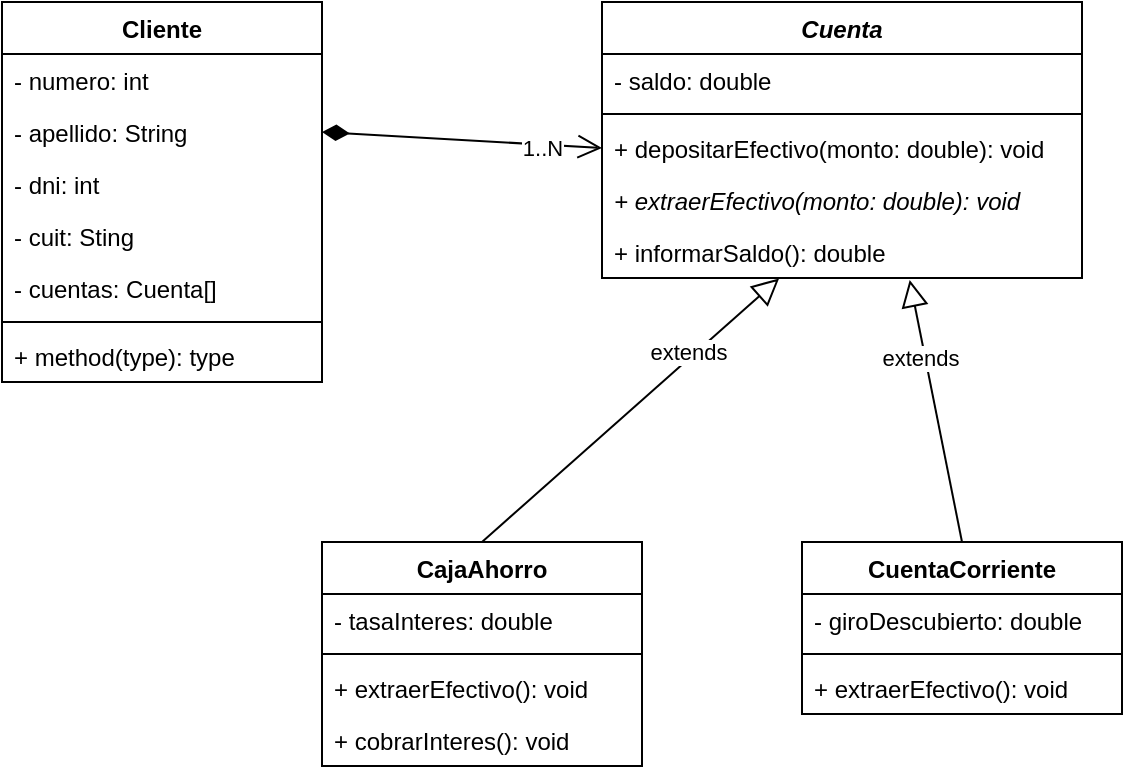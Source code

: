 <mxfile version="20.3.0" type="device"><diagram id="4ML2RmVjK2fTY4URIyCS" name="Página-1"><mxGraphModel dx="682" dy="448" grid="1" gridSize="10" guides="1" tooltips="1" connect="1" arrows="1" fold="1" page="1" pageScale="1" pageWidth="827" pageHeight="1169" math="0" shadow="0"><root><mxCell id="0"/><mxCell id="1" parent="0"/><mxCell id="ohDMCTJofsZu4fg6wt8V-1" value="Cliente" style="swimlane;fontStyle=1;align=center;verticalAlign=top;childLayout=stackLayout;horizontal=1;startSize=26;horizontalStack=0;resizeParent=1;resizeParentMax=0;resizeLast=0;collapsible=1;marginBottom=0;" parent="1" vertex="1"><mxGeometry x="20" y="30" width="160" height="190" as="geometry"/></mxCell><mxCell id="ohDMCTJofsZu4fg6wt8V-2" value="- numero: int" style="text;strokeColor=none;fillColor=none;align=left;verticalAlign=top;spacingLeft=4;spacingRight=4;overflow=hidden;rotatable=0;points=[[0,0.5],[1,0.5]];portConstraint=eastwest;" parent="ohDMCTJofsZu4fg6wt8V-1" vertex="1"><mxGeometry y="26" width="160" height="26" as="geometry"/></mxCell><mxCell id="ohDMCTJofsZu4fg6wt8V-9" value="- apellido: String" style="text;strokeColor=none;fillColor=none;align=left;verticalAlign=top;spacingLeft=4;spacingRight=4;overflow=hidden;rotatable=0;points=[[0,0.5],[1,0.5]];portConstraint=eastwest;" parent="ohDMCTJofsZu4fg6wt8V-1" vertex="1"><mxGeometry y="52" width="160" height="26" as="geometry"/></mxCell><mxCell id="ohDMCTJofsZu4fg6wt8V-10" value="- dni: int" style="text;strokeColor=none;fillColor=none;align=left;verticalAlign=top;spacingLeft=4;spacingRight=4;overflow=hidden;rotatable=0;points=[[0,0.5],[1,0.5]];portConstraint=eastwest;" parent="ohDMCTJofsZu4fg6wt8V-1" vertex="1"><mxGeometry y="78" width="160" height="26" as="geometry"/></mxCell><mxCell id="ohDMCTJofsZu4fg6wt8V-11" value="- cuit: Sting" style="text;strokeColor=none;fillColor=none;align=left;verticalAlign=top;spacingLeft=4;spacingRight=4;overflow=hidden;rotatable=0;points=[[0,0.5],[1,0.5]];portConstraint=eastwest;" parent="ohDMCTJofsZu4fg6wt8V-1" vertex="1"><mxGeometry y="104" width="160" height="26" as="geometry"/></mxCell><mxCell id="ohDMCTJofsZu4fg6wt8V-25" value="- cuentas: Cuenta[]" style="text;strokeColor=none;fillColor=none;align=left;verticalAlign=top;spacingLeft=4;spacingRight=4;overflow=hidden;rotatable=0;points=[[0,0.5],[1,0.5]];portConstraint=eastwest;" parent="ohDMCTJofsZu4fg6wt8V-1" vertex="1"><mxGeometry y="130" width="160" height="26" as="geometry"/></mxCell><mxCell id="ohDMCTJofsZu4fg6wt8V-3" value="" style="line;strokeWidth=1;fillColor=none;align=left;verticalAlign=middle;spacingTop=-1;spacingLeft=3;spacingRight=3;rotatable=0;labelPosition=right;points=[];portConstraint=eastwest;strokeColor=inherit;" parent="ohDMCTJofsZu4fg6wt8V-1" vertex="1"><mxGeometry y="156" width="160" height="8" as="geometry"/></mxCell><mxCell id="ohDMCTJofsZu4fg6wt8V-4" value="+ method(type): type" style="text;strokeColor=none;fillColor=none;align=left;verticalAlign=top;spacingLeft=4;spacingRight=4;overflow=hidden;rotatable=0;points=[[0,0.5],[1,0.5]];portConstraint=eastwest;" parent="ohDMCTJofsZu4fg6wt8V-1" vertex="1"><mxGeometry y="164" width="160" height="26" as="geometry"/></mxCell><mxCell id="ohDMCTJofsZu4fg6wt8V-5" value="Cuenta" style="swimlane;fontStyle=3;align=center;verticalAlign=top;childLayout=stackLayout;horizontal=1;startSize=26;horizontalStack=0;resizeParent=1;resizeParentMax=0;resizeLast=0;collapsible=1;marginBottom=0;" parent="1" vertex="1"><mxGeometry x="320" y="30" width="240" height="138" as="geometry"/></mxCell><mxCell id="ohDMCTJofsZu4fg6wt8V-6" value="- saldo: double" style="text;strokeColor=none;fillColor=none;align=left;verticalAlign=top;spacingLeft=4;spacingRight=4;overflow=hidden;rotatable=0;points=[[0,0.5],[1,0.5]];portConstraint=eastwest;" parent="ohDMCTJofsZu4fg6wt8V-5" vertex="1"><mxGeometry y="26" width="240" height="26" as="geometry"/></mxCell><mxCell id="ohDMCTJofsZu4fg6wt8V-7" value="" style="line;strokeWidth=1;fillColor=none;align=left;verticalAlign=middle;spacingTop=-1;spacingLeft=3;spacingRight=3;rotatable=0;labelPosition=right;points=[];portConstraint=eastwest;strokeColor=inherit;" parent="ohDMCTJofsZu4fg6wt8V-5" vertex="1"><mxGeometry y="52" width="240" height="8" as="geometry"/></mxCell><mxCell id="ohDMCTJofsZu4fg6wt8V-8" value="+ depositarEfectivo(monto: double): void" style="text;strokeColor=none;fillColor=none;align=left;verticalAlign=top;spacingLeft=4;spacingRight=4;overflow=hidden;rotatable=0;points=[[0,0.5],[1,0.5]];portConstraint=eastwest;" parent="ohDMCTJofsZu4fg6wt8V-5" vertex="1"><mxGeometry y="60" width="240" height="26" as="geometry"/></mxCell><mxCell id="ohDMCTJofsZu4fg6wt8V-12" value="+ extraerEfectivo(monto: double): void" style="text;strokeColor=none;fillColor=none;align=left;verticalAlign=top;spacingLeft=4;spacingRight=4;overflow=hidden;rotatable=0;points=[[0,0.5],[1,0.5]];portConstraint=eastwest;fontStyle=2" parent="ohDMCTJofsZu4fg6wt8V-5" vertex="1"><mxGeometry y="86" width="240" height="26" as="geometry"/></mxCell><mxCell id="ohDMCTJofsZu4fg6wt8V-13" value="+ informarSaldo(): double" style="text;strokeColor=none;fillColor=none;align=left;verticalAlign=top;spacingLeft=4;spacingRight=4;overflow=hidden;rotatable=0;points=[[0,0.5],[1,0.5]];portConstraint=eastwest;" parent="ohDMCTJofsZu4fg6wt8V-5" vertex="1"><mxGeometry y="112" width="240" height="26" as="geometry"/></mxCell><mxCell id="ohDMCTJofsZu4fg6wt8V-15" value="" style="endArrow=open;startArrow=diamondThin;endFill=0;startFill=1;endSize=10;html=1;rounded=0;exitX=1;exitY=0.5;exitDx=0;exitDy=0;entryX=0;entryY=0.5;entryDx=0;entryDy=0;startSize=11;" parent="1" source="ohDMCTJofsZu4fg6wt8V-9" target="ohDMCTJofsZu4fg6wt8V-8" edge="1"><mxGeometry width="160" relative="1" as="geometry"><mxPoint x="170" y="120" as="sourcePoint"/><mxPoint x="330" y="120" as="targetPoint"/></mxGeometry></mxCell><mxCell id="ohDMCTJofsZu4fg6wt8V-16" value="1..N" style="edgeLabel;html=1;align=center;verticalAlign=middle;resizable=0;points=[];" parent="ohDMCTJofsZu4fg6wt8V-15" vertex="1" connectable="0"><mxGeometry x="0.704" y="-1" relative="1" as="geometry"><mxPoint x="-9" as="offset"/></mxGeometry></mxCell><mxCell id="ohDMCTJofsZu4fg6wt8V-17" value="CajaAhorro" style="swimlane;fontStyle=1;align=center;verticalAlign=top;childLayout=stackLayout;horizontal=1;startSize=26;horizontalStack=0;resizeParent=1;resizeParentMax=0;resizeLast=0;collapsible=1;marginBottom=0;" parent="1" vertex="1"><mxGeometry x="180" y="300" width="160" height="112" as="geometry"/></mxCell><mxCell id="ohDMCTJofsZu4fg6wt8V-23" value="- tasaInteres: double" style="text;strokeColor=none;fillColor=none;align=left;verticalAlign=top;spacingLeft=4;spacingRight=4;overflow=hidden;rotatable=0;points=[[0,0.5],[1,0.5]];portConstraint=eastwest;" parent="ohDMCTJofsZu4fg6wt8V-17" vertex="1"><mxGeometry y="26" width="160" height="26" as="geometry"/></mxCell><mxCell id="ohDMCTJofsZu4fg6wt8V-19" value="" style="line;strokeWidth=1;fillColor=none;align=left;verticalAlign=middle;spacingTop=-1;spacingLeft=3;spacingRight=3;rotatable=0;labelPosition=right;points=[];portConstraint=eastwest;strokeColor=inherit;" parent="ohDMCTJofsZu4fg6wt8V-17" vertex="1"><mxGeometry y="52" width="160" height="8" as="geometry"/></mxCell><mxCell id="ohDMCTJofsZu4fg6wt8V-33" value="+ extraerEfectivo(): void" style="text;strokeColor=none;fillColor=none;align=left;verticalAlign=top;spacingLeft=4;spacingRight=4;overflow=hidden;rotatable=0;points=[[0,0.5],[1,0.5]];portConstraint=eastwest;fontStyle=0" parent="ohDMCTJofsZu4fg6wt8V-17" vertex="1"><mxGeometry y="60" width="160" height="26" as="geometry"/></mxCell><mxCell id="ohDMCTJofsZu4fg6wt8V-20" value="+ cobrarInteres(): void" style="text;strokeColor=none;fillColor=none;align=left;verticalAlign=top;spacingLeft=4;spacingRight=4;overflow=hidden;rotatable=0;points=[[0,0.5],[1,0.5]];portConstraint=eastwest;" parent="ohDMCTJofsZu4fg6wt8V-17" vertex="1"><mxGeometry y="86" width="160" height="26" as="geometry"/></mxCell><mxCell id="ohDMCTJofsZu4fg6wt8V-21" value="" style="endArrow=none;startArrow=block;endFill=0;startFill=0;html=1;rounded=0;startSize=11;endSize=10;exitX=0.369;exitY=1.01;exitDx=0;exitDy=0;exitPerimeter=0;entryX=0.5;entryY=0;entryDx=0;entryDy=0;" parent="1" source="ohDMCTJofsZu4fg6wt8V-13" target="ohDMCTJofsZu4fg6wt8V-17" edge="1"><mxGeometry width="160" relative="1" as="geometry"><mxPoint x="290" y="210" as="sourcePoint"/><mxPoint x="450" y="210" as="targetPoint"/></mxGeometry></mxCell><mxCell id="ohDMCTJofsZu4fg6wt8V-22" value="extends" style="edgeLabel;html=1;align=center;verticalAlign=middle;resizable=0;points=[];" parent="ohDMCTJofsZu4fg6wt8V-21" vertex="1" connectable="0"><mxGeometry x="-0.414" y="-3" relative="1" as="geometry"><mxPoint as="offset"/></mxGeometry></mxCell><mxCell id="ohDMCTJofsZu4fg6wt8V-27" value="CuentaCorriente" style="swimlane;fontStyle=1;align=center;verticalAlign=top;childLayout=stackLayout;horizontal=1;startSize=26;horizontalStack=0;resizeParent=1;resizeParentMax=0;resizeLast=0;collapsible=1;marginBottom=0;" parent="1" vertex="1"><mxGeometry x="420" y="300" width="160" height="86" as="geometry"/></mxCell><mxCell id="ohDMCTJofsZu4fg6wt8V-28" value="- giroDescubierto: double" style="text;strokeColor=none;fillColor=none;align=left;verticalAlign=top;spacingLeft=4;spacingRight=4;overflow=hidden;rotatable=0;points=[[0,0.5],[1,0.5]];portConstraint=eastwest;" parent="ohDMCTJofsZu4fg6wt8V-27" vertex="1"><mxGeometry y="26" width="160" height="26" as="geometry"/></mxCell><mxCell id="ohDMCTJofsZu4fg6wt8V-29" value="" style="line;strokeWidth=1;fillColor=none;align=left;verticalAlign=middle;spacingTop=-1;spacingLeft=3;spacingRight=3;rotatable=0;labelPosition=right;points=[];portConstraint=eastwest;strokeColor=inherit;" parent="ohDMCTJofsZu4fg6wt8V-27" vertex="1"><mxGeometry y="52" width="160" height="8" as="geometry"/></mxCell><mxCell id="ohDMCTJofsZu4fg6wt8V-34" value="+ extraerEfectivo(): void" style="text;strokeColor=none;fillColor=none;align=left;verticalAlign=top;spacingLeft=4;spacingRight=4;overflow=hidden;rotatable=0;points=[[0,0.5],[1,0.5]];portConstraint=eastwest;fontStyle=0" parent="ohDMCTJofsZu4fg6wt8V-27" vertex="1"><mxGeometry y="60" width="160" height="26" as="geometry"/></mxCell><mxCell id="ohDMCTJofsZu4fg6wt8V-31" value="" style="endArrow=none;startArrow=block;endFill=0;startFill=0;html=1;rounded=0;startSize=11;endSize=10;exitX=0.641;exitY=1.038;exitDx=0;exitDy=0;exitPerimeter=0;entryX=0.5;entryY=0;entryDx=0;entryDy=0;" parent="1" source="ohDMCTJofsZu4fg6wt8V-13" target="ohDMCTJofsZu4fg6wt8V-27" edge="1"><mxGeometry width="160" relative="1" as="geometry"><mxPoint x="403.6" y="181.172" as="sourcePoint"/><mxPoint x="270" y="310" as="targetPoint"/></mxGeometry></mxCell><mxCell id="ohDMCTJofsZu4fg6wt8V-32" value="extends" style="edgeLabel;html=1;align=center;verticalAlign=middle;resizable=0;points=[];" parent="ohDMCTJofsZu4fg6wt8V-31" vertex="1" connectable="0"><mxGeometry x="-0.414" y="-3" relative="1" as="geometry"><mxPoint as="offset"/></mxGeometry></mxCell></root></mxGraphModel></diagram></mxfile>